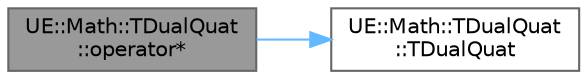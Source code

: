 digraph "UE::Math::TDualQuat::operator*"
{
 // INTERACTIVE_SVG=YES
 // LATEX_PDF_SIZE
  bgcolor="transparent";
  edge [fontname=Helvetica,fontsize=10,labelfontname=Helvetica,labelfontsize=10];
  node [fontname=Helvetica,fontsize=10,shape=box,height=0.2,width=0.4];
  rankdir="LR";
  Node1 [id="Node000001",label="UE::Math::TDualQuat\l::operator*",height=0.2,width=0.4,color="gray40", fillcolor="grey60", style="filled", fontcolor="black",tooltip="Scale dual quat."];
  Node1 -> Node2 [id="edge1_Node000001_Node000002",color="steelblue1",style="solid",tooltip=" "];
  Node2 [id="Node000002",label="UE::Math::TDualQuat\l::TDualQuat",height=0.2,width=0.4,color="grey40", fillcolor="white", style="filled",URL="$df/d78/structUE_1_1Math_1_1TDualQuat.html#a13c581a76bd3168057ab963700f02f7c",tooltip=" "];
}
